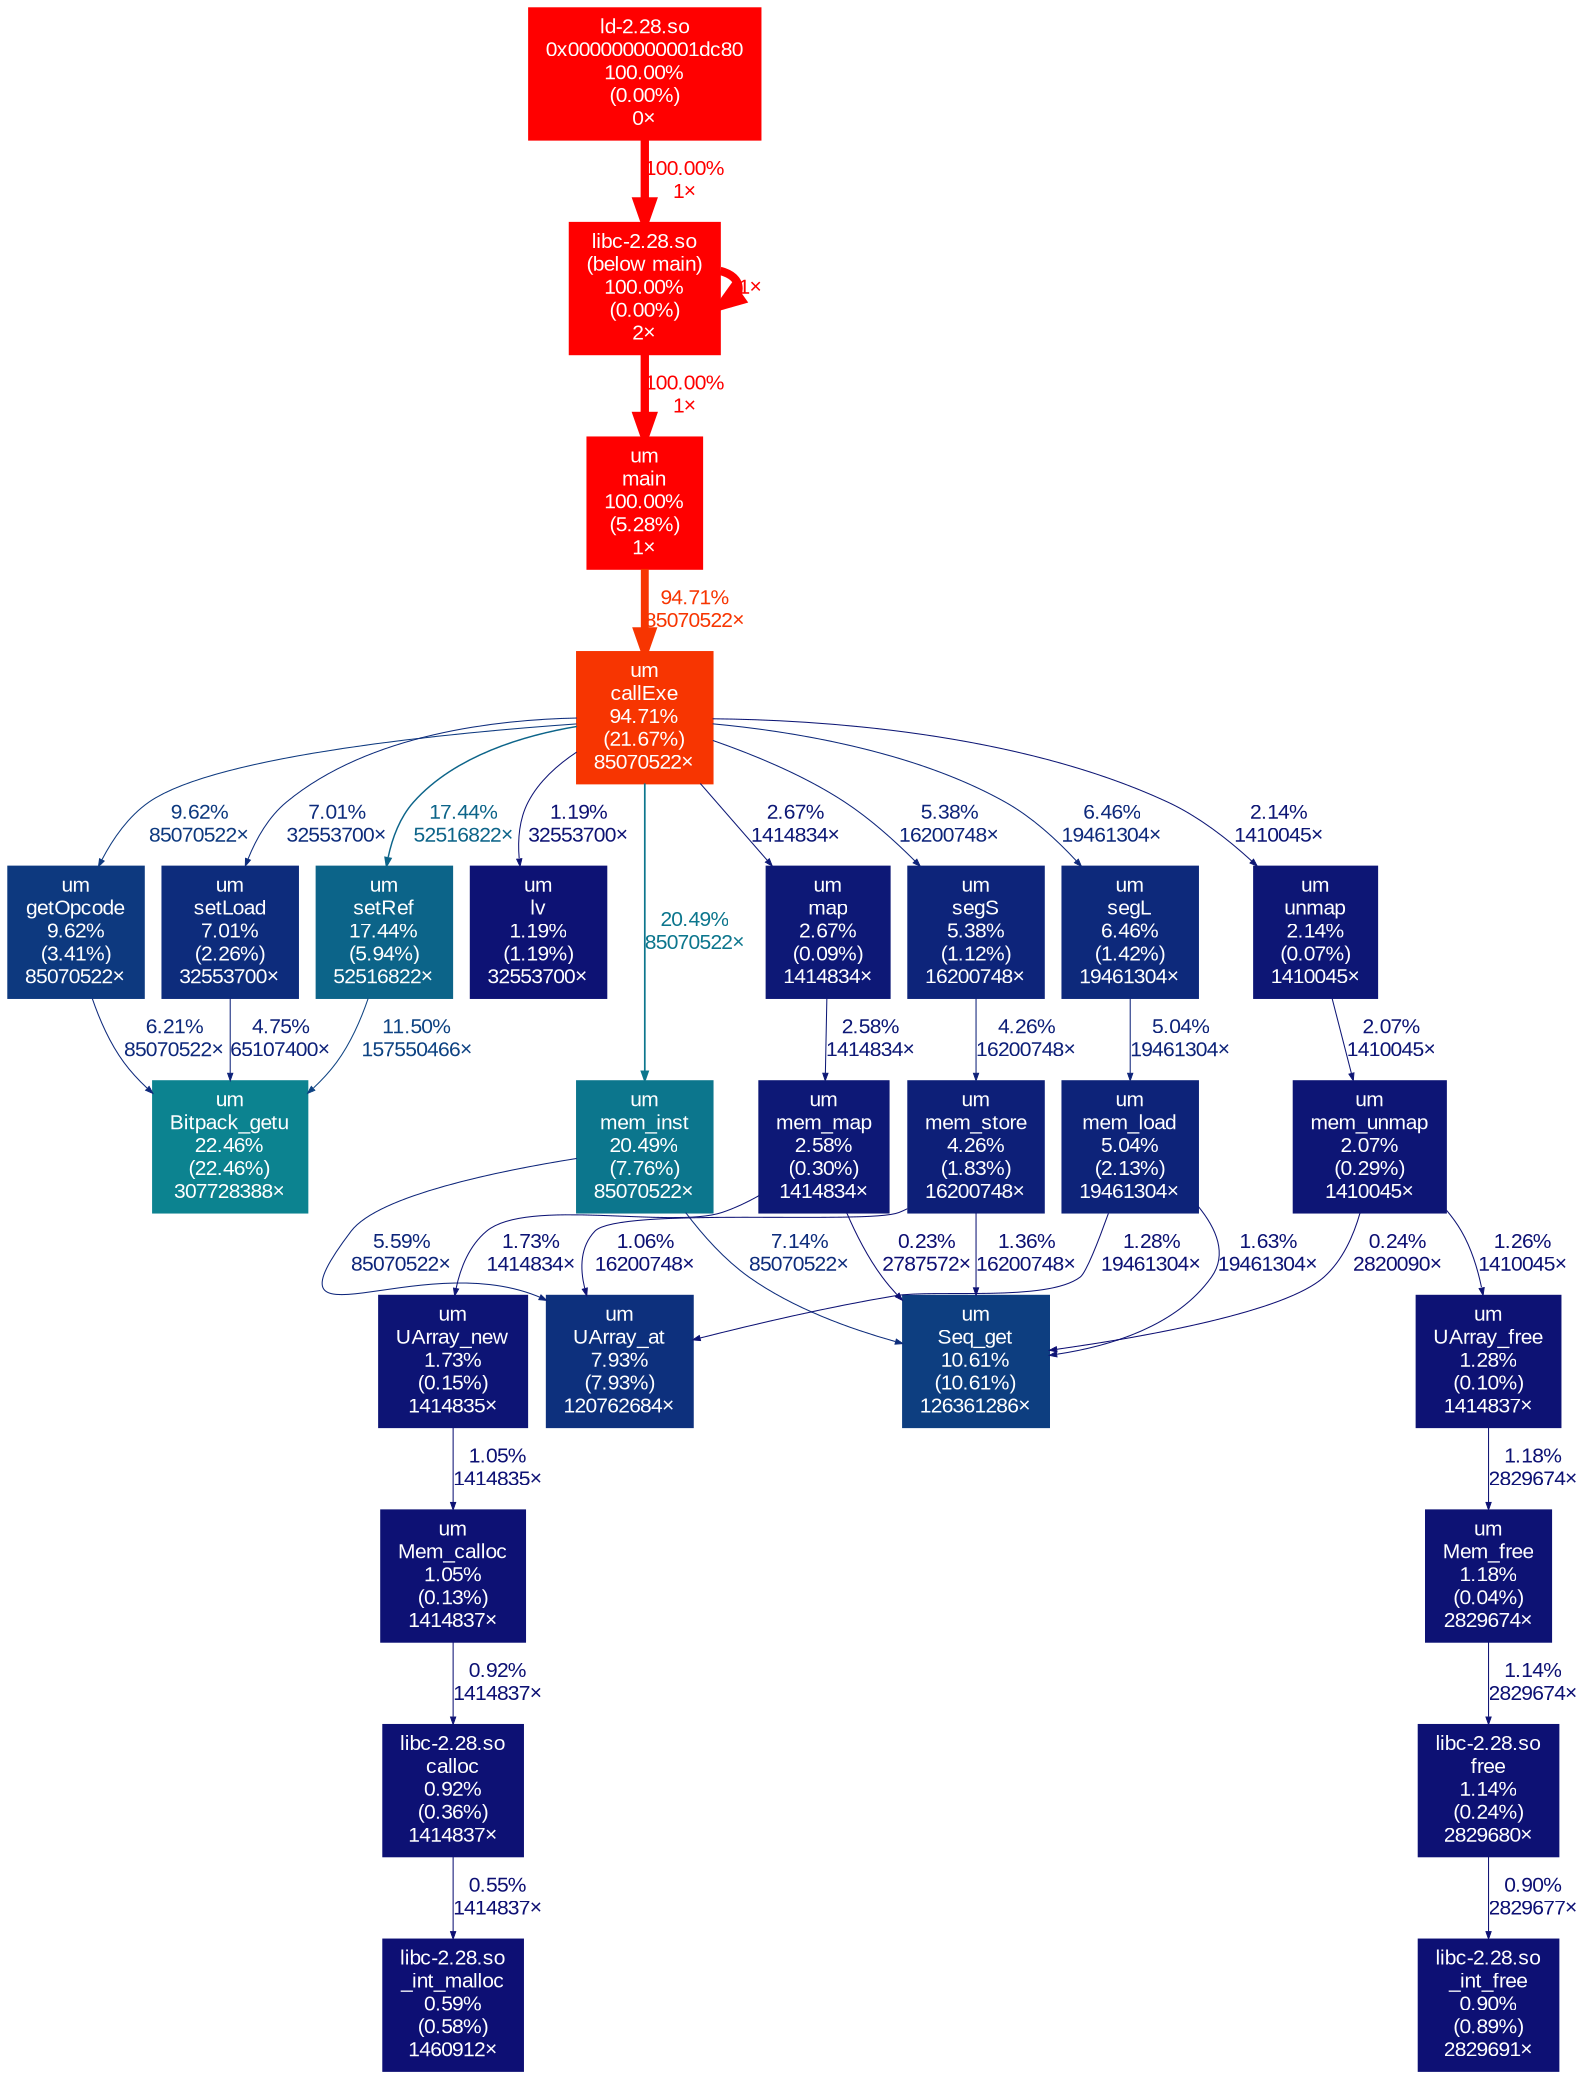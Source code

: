 digraph {
	graph [fontname=Arial, nodesep=0.125, ranksep=0.25];
	node [fontcolor=white, fontname=Arial, height=0, shape=box, style=filled, width=0];
	edge [fontname=Arial];
	"(below main)" [color="#ff0000", fontcolor="#ffffff", fontsize="10.00", label="libc-2.28.so\n(below main)\n100.00%\n(0.00%)\n2×"];
	"(below main)" -> "(below main)" [arrowsize="1.00", color="#ff0000", fontcolor="#ff0000", fontsize="10.00", label="1×", labeldistance="4.00", penwidth="4.00"];
	"(below main)" -> main [arrowsize="1.00", color="#ff0000", fontcolor="#ff0000", fontsize="10.00", label="100.00%\n1×", labeldistance="4.00", penwidth="4.00"];
	"0x000000000001dc80" [color="#ff0000", fontcolor="#ffffff", fontsize="10.00", label="ld-2.28.so\n0x000000000001dc80\n100.00%\n(0.00%)\n0×"];
	"0x000000000001dc80" -> "(below main)" [arrowsize="1.00", color="#ff0000", fontcolor="#ff0000", fontsize="10.00", label="100.00%\n1×", labeldistance="4.00", penwidth="4.00"];
	"Bitpack_getu" [color="#0c8390", fontcolor="#ffffff", fontsize="10.00", label="um\nBitpack_getu\n22.46%\n(22.46%)\n307728388×"];
	"Mem_calloc" [color="#0d1174", fontcolor="#ffffff", fontsize="10.00", label="um\nMem_calloc\n1.05%\n(0.13%)\n1414837×"];
	"Mem_calloc" -> calloc [arrowsize="0.35", color="#0d1174", fontcolor="#0d1174", fontsize="10.00", label="0.92%\n1414837×", labeldistance="0.50", penwidth="0.50"];
	"Mem_free" [color="#0d1274", fontcolor="#ffffff", fontsize="10.00", label="um\nMem_free\n1.18%\n(0.04%)\n2829674×"];
	"Mem_free" -> free [arrowsize="0.35", color="#0d1174", fontcolor="#0d1174", fontsize="10.00", label="1.14%\n2829674×", labeldistance="0.50", penwidth="0.50"];
	"Seq_get" [color="#0d3e80", fontcolor="#ffffff", fontsize="10.00", label="um\nSeq_get\n10.61%\n(10.61%)\n126361286×"];
	"UArray_at" [color="#0d307d", fontcolor="#ffffff", fontsize="10.00", label="um\nUArray_at\n7.93%\n(7.93%)\n120762684×"];
	"UArray_free" [color="#0d1274", fontcolor="#ffffff", fontsize="10.00", label="um\nUArray_free\n1.28%\n(0.10%)\n1414837×"];
	"UArray_free" -> "Mem_free" [arrowsize="0.35", color="#0d1274", fontcolor="#0d1274", fontsize="10.00", label="1.18%\n2829674×", labeldistance="0.50", penwidth="0.50"];
	"UArray_new" [color="#0d1475", fontcolor="#ffffff", fontsize="10.00", label="um\nUArray_new\n1.73%\n(0.15%)\n1414835×"];
	"UArray_new" -> "Mem_calloc" [arrowsize="0.35", color="#0d1174", fontcolor="#0d1174", fontsize="10.00", label="1.05%\n1414835×", labeldistance="0.50", penwidth="0.50"];
	"_int_free" [color="#0d1074", fontcolor="#ffffff", fontsize="10.00", label="libc-2.28.so\n_int_free\n0.90%\n(0.89%)\n2829691×"];
	"_int_malloc" [color="#0d0f74", fontcolor="#ffffff", fontsize="10.00", label="libc-2.28.so\n_int_malloc\n0.59%\n(0.58%)\n1460912×"];
	callExe [color="#f73501", fontcolor="#ffffff", fontsize="10.00", label="um\ncallExe\n94.71%\n(21.67%)\n85070522×"];
	callExe -> getOpcode [arrowsize="0.35", color="#0d397f", fontcolor="#0d397f", fontsize="10.00", label="9.62%\n85070522×", labeldistance="0.50", penwidth="0.50"];
	callExe -> lv [arrowsize="0.35", color="#0d1274", fontcolor="#0d1274", fontsize="10.00", label="1.19%\n32553700×", labeldistance="0.50", penwidth="0.50"];
	callExe -> map [arrowsize="0.35", color="#0d1876", fontcolor="#0d1876", fontsize="10.00", label="2.67%\n1414834×", labeldistance="0.50", penwidth="0.50"];
	callExe -> "mem_inst" [arrowsize="0.45", color="#0c768d", fontcolor="#0c768d", fontsize="10.00", label="20.49%\n85070522×", labeldistance="0.82", penwidth="0.82"];
	callExe -> segL [arrowsize="0.35", color="#0d297b", fontcolor="#0d297b", fontsize="10.00", label="6.46%\n19461304×", labeldistance="0.50", penwidth="0.50"];
	callExe -> segS [arrowsize="0.35", color="#0d247a", fontcolor="#0d247a", fontsize="10.00", label="5.38%\n16200748×", labeldistance="0.50", penwidth="0.50"];
	callExe -> setLoad [arrowsize="0.35", color="#0d2c7c", fontcolor="#0d2c7c", fontsize="10.00", label="7.01%\n32553700×", labeldistance="0.50", penwidth="0.50"];
	callExe -> setRef [arrowsize="0.42", color="#0c6489", fontcolor="#0c6489", fontsize="10.00", label="17.44%\n52516822×", labeldistance="0.70", penwidth="0.70"];
	callExe -> unmap [arrowsize="0.35", color="#0d1675", fontcolor="#0d1675", fontsize="10.00", label="2.14%\n1410045×", labeldistance="0.50", penwidth="0.50"];
	calloc [color="#0d1174", fontcolor="#ffffff", fontsize="10.00", label="libc-2.28.so\ncalloc\n0.92%\n(0.36%)\n1414837×"];
	calloc -> "_int_malloc" [arrowsize="0.35", color="#0d0f73", fontcolor="#0d0f73", fontsize="10.00", label="0.55%\n1414837×", labeldistance="0.50", penwidth="0.50"];
	free [color="#0d1174", fontcolor="#ffffff", fontsize="10.00", label="libc-2.28.so\nfree\n1.14%\n(0.24%)\n2829680×"];
	free -> "_int_free" [arrowsize="0.35", color="#0d1074", fontcolor="#0d1074", fontsize="10.00", label="0.90%\n2829677×", labeldistance="0.50", penwidth="0.50"];
	getOpcode [color="#0d397f", fontcolor="#ffffff", fontsize="10.00", label="um\ngetOpcode\n9.62%\n(3.41%)\n85070522×"];
	getOpcode -> "Bitpack_getu" [arrowsize="0.35", color="#0d287b", fontcolor="#0d287b", fontsize="10.00", label="6.21%\n85070522×", labeldistance="0.50", penwidth="0.50"];
	lv [color="#0d1274", fontcolor="#ffffff", fontsize="10.00", label="um\nlv\n1.19%\n(1.19%)\n32553700×"];
	main [color="#ff0000", fontcolor="#ffffff", fontsize="10.00", label="um\nmain\n100.00%\n(5.28%)\n1×"];
	main -> callExe [arrowsize="0.97", color="#f73501", fontcolor="#f73501", fontsize="10.00", label="94.71%\n85070522×", labeldistance="3.79", penwidth="3.79"];
	map [color="#0d1876", fontcolor="#ffffff", fontsize="10.00", label="um\nmap\n2.67%\n(0.09%)\n1414834×"];
	map -> "mem_map" [arrowsize="0.35", color="#0d1876", fontcolor="#0d1876", fontsize="10.00", label="2.58%\n1414834×", labeldistance="0.50", penwidth="0.50"];
	"mem_inst" [color="#0c768d", fontcolor="#ffffff", fontsize="10.00", label="um\nmem_inst\n20.49%\n(7.76%)\n85070522×"];
	"mem_inst" -> "Seq_get" [arrowsize="0.35", color="#0d2c7c", fontcolor="#0d2c7c", fontsize="10.00", label="7.14%\n85070522×", labeldistance="0.50", penwidth="0.50"];
	"mem_inst" -> "UArray_at" [arrowsize="0.35", color="#0d257a", fontcolor="#0d257a", fontsize="10.00", label="5.59%\n85070522×", labeldistance="0.50", penwidth="0.50"];
	"mem_load" [color="#0d2379", fontcolor="#ffffff", fontsize="10.00", label="um\nmem_load\n5.04%\n(2.13%)\n19461304×"];
	"mem_load" -> "Seq_get" [arrowsize="0.35", color="#0d1475", fontcolor="#0d1475", fontsize="10.00", label="1.63%\n19461304×", labeldistance="0.50", penwidth="0.50"];
	"mem_load" -> "UArray_at" [arrowsize="0.35", color="#0d1274", fontcolor="#0d1274", fontsize="10.00", label="1.28%\n19461304×", labeldistance="0.50", penwidth="0.50"];
	"mem_map" [color="#0d1876", fontcolor="#ffffff", fontsize="10.00", label="um\nmem_map\n2.58%\n(0.30%)\n1414834×"];
	"mem_map" -> "Seq_get" [arrowsize="0.35", color="#0d0e73", fontcolor="#0d0e73", fontsize="10.00", label="0.23%\n2787572×", labeldistance="0.50", penwidth="0.50"];
	"mem_map" -> "UArray_new" [arrowsize="0.35", color="#0d1475", fontcolor="#0d1475", fontsize="10.00", label="1.73%\n1414834×", labeldistance="0.50", penwidth="0.50"];
	"mem_store" [color="#0d1f78", fontcolor="#ffffff", fontsize="10.00", label="um\nmem_store\n4.26%\n(1.83%)\n16200748×"];
	"mem_store" -> "Seq_get" [arrowsize="0.35", color="#0d1274", fontcolor="#0d1274", fontsize="10.00", label="1.36%\n16200748×", labeldistance="0.50", penwidth="0.50"];
	"mem_store" -> "UArray_at" [arrowsize="0.35", color="#0d1174", fontcolor="#0d1174", fontsize="10.00", label="1.06%\n16200748×", labeldistance="0.50", penwidth="0.50"];
	"mem_unmap" [color="#0d1575", fontcolor="#ffffff", fontsize="10.00", label="um\nmem_unmap\n2.07%\n(0.29%)\n1410045×"];
	"mem_unmap" -> "Seq_get" [arrowsize="0.35", color="#0d0e73", fontcolor="#0d0e73", fontsize="10.00", label="0.24%\n2820090×", labeldistance="0.50", penwidth="0.50"];
	"mem_unmap" -> "UArray_free" [arrowsize="0.35", color="#0d1274", fontcolor="#0d1274", fontsize="10.00", label="1.26%\n1410045×", labeldistance="0.50", penwidth="0.50"];
	segL [color="#0d297b", fontcolor="#ffffff", fontsize="10.00", label="um\nsegL\n6.46%\n(1.42%)\n19461304×"];
	segL -> "mem_load" [arrowsize="0.35", color="#0d2379", fontcolor="#0d2379", fontsize="10.00", label="5.04%\n19461304×", labeldistance="0.50", penwidth="0.50"];
	segS [color="#0d247a", fontcolor="#ffffff", fontsize="10.00", label="um\nsegS\n5.38%\n(1.12%)\n16200748×"];
	segS -> "mem_store" [arrowsize="0.35", color="#0d1f78", fontcolor="#0d1f78", fontsize="10.00", label="4.26%\n16200748×", labeldistance="0.50", penwidth="0.50"];
	setLoad [color="#0d2c7c", fontcolor="#ffffff", fontsize="10.00", label="um\nsetLoad\n7.01%\n(2.26%)\n32553700×"];
	setLoad -> "Bitpack_getu" [arrowsize="0.35", color="#0d2179", fontcolor="#0d2179", fontsize="10.00", label="4.75%\n65107400×", labeldistance="0.50", penwidth="0.50"];
	setRef [color="#0c6489", fontcolor="#ffffff", fontsize="10.00", label="um\nsetRef\n17.44%\n(5.94%)\n52516822×"];
	setRef -> "Bitpack_getu" [arrowsize="0.35", color="#0d4282", fontcolor="#0d4282", fontsize="10.00", label="11.50%\n157550466×", labeldistance="0.50", penwidth="0.50"];
	unmap [color="#0d1675", fontcolor="#ffffff", fontsize="10.00", label="um\nunmap\n2.14%\n(0.07%)\n1410045×"];
	unmap -> "mem_unmap" [arrowsize="0.35", color="#0d1575", fontcolor="#0d1575", fontsize="10.00", label="2.07%\n1410045×", labeldistance="0.50", penwidth="0.50"];
}
